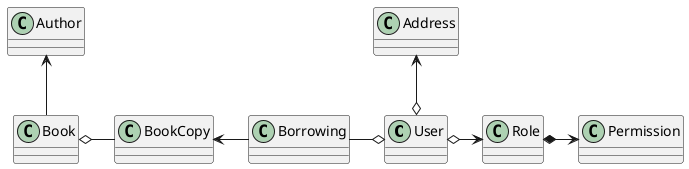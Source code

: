 @startuml overview
class User {
}
class Address {
}
class Book {
}
class BookCopy {
}
class Author {
}
class Borrowing {
}
class Permission {
}
class Role {
}
Author <-- Book
Book o- BookCopy
BookCopy <- Borrowing
Borrowing -o User
Address <--o User
User o-> Role
Role *-> Permission
@enduml

@startuml user-details
class User {
    -id : Number
    -firstName : String
    -lastName : String
    -dateOfBirth : Date
    -locationOfBirth : String
    -emailAddress : String
    -hashedPassword : String
    +addAddress(address : Address) : void
    +removeAddress(address : Address) : void
    +addRole(role : Role) : void
    +removeRole(role : Role) : void
    +can(permissionName): boolean
}
class Address {
    -id : Number
    -streetAddress : String
    -postalCode : String
    -city : String
    -country : String
}
class Permission {
    -name : String
}
class Role {
    -name : String
    +addPermission(permission : Permission) : void
    +removePermission(permission : Permission) : void
    +can(permissionName): boolean
}
User o-> Role
Role *-> Permission
User o--> Address
@enduml

@startuml book-details
class User {
    -id : Number
    -firstName : String
    -lastName : String
    -dateOfBirth : Date
    -locationOfBirth : String
    -emailAddress : String
    -hashedPassword : String
    +borrowCopy(bookCopy : BookCopy) : Borrowing
}
class Book {
    -id : Number
    -title : String
    -publisher : String
    -datePublished : Number
    -publisherLocation : String
    -ISBN : Number
}
class BookCopy {
    -id : Number
}
class Author {
    -id : Number
    -firstName : String
    -lastName : String
    -dateOfBirth : Date
    -dateOfDeath : Date
}
class Borrowing {
    -id : Number
    -dateOfBorrowing : Date
    -dateOfReturn : Date
    +returnCopy(dateOfReturn : Date) : void
}
Author <-- Book
Book o- BookCopy
BookCopy <- Borrowing
User o-- Borrowing
@enduml